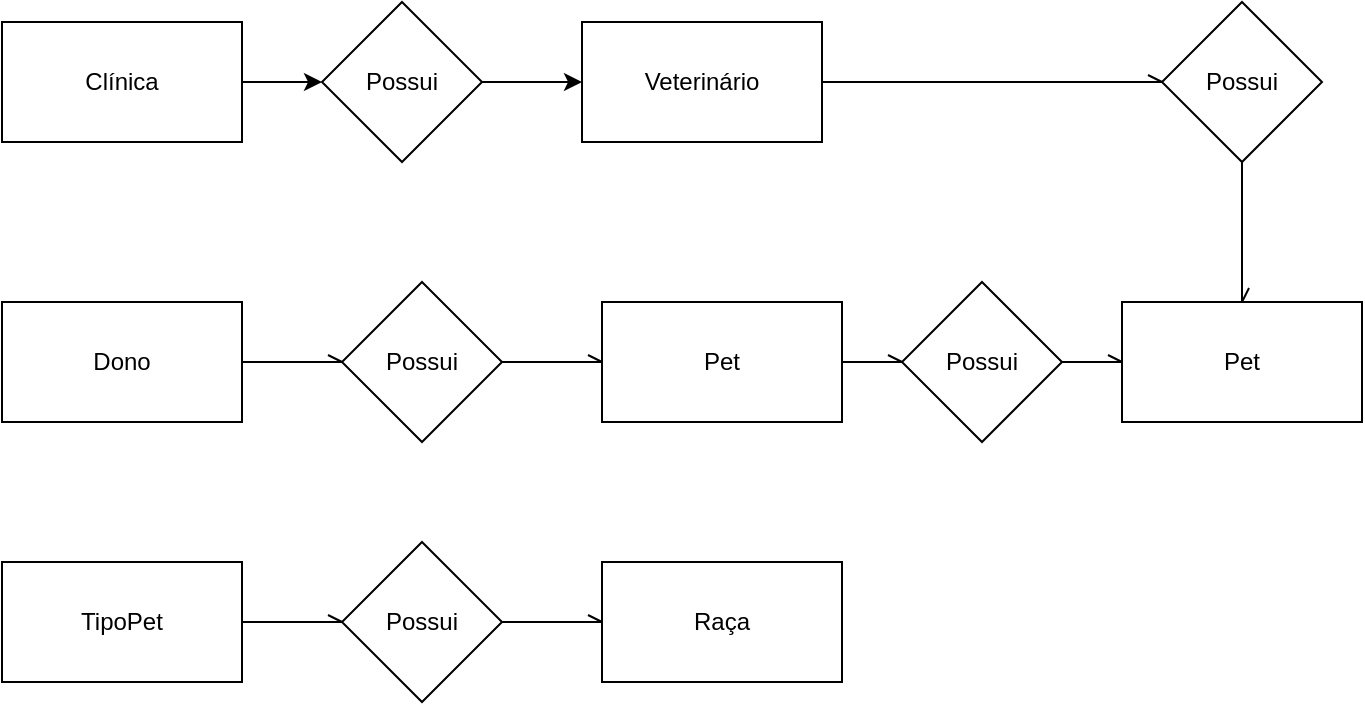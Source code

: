 <mxfile version="12.5.8" type="device"><diagram id="WfsMaupHnYB-WsJmsKbq" name="Page-1"><mxGraphModel dx="1038" dy="580" grid="1" gridSize="10" guides="1" tooltips="1" connect="1" arrows="1" fold="1" page="1" pageScale="1" pageWidth="827" pageHeight="1169" math="0" shadow="0"><root><mxCell id="0"/><mxCell id="1" parent="0"/><mxCell id="CM5GFLbZZZmf7fQh5HKW-3" style="edgeStyle=orthogonalEdgeStyle;rounded=0;orthogonalLoop=1;jettySize=auto;html=1;" edge="1" parent="1" source="CM5GFLbZZZmf7fQh5HKW-1" target="CM5GFLbZZZmf7fQh5HKW-2"><mxGeometry relative="1" as="geometry"/></mxCell><mxCell id="CM5GFLbZZZmf7fQh5HKW-1" value="Clínica" style="rounded=0;whiteSpace=wrap;html=1;" vertex="1" parent="1"><mxGeometry x="100" y="90" width="120" height="60" as="geometry"/></mxCell><mxCell id="CM5GFLbZZZmf7fQh5HKW-14" style="edgeStyle=orthogonalEdgeStyle;rounded=0;orthogonalLoop=1;jettySize=auto;html=1;strokeColor=none;" edge="1" parent="1" source="CM5GFLbZZZmf7fQh5HKW-2" target="CM5GFLbZZZmf7fQh5HKW-4"><mxGeometry relative="1" as="geometry"/></mxCell><mxCell id="CM5GFLbZZZmf7fQh5HKW-15" style="edgeStyle=orthogonalEdgeStyle;rounded=0;orthogonalLoop=1;jettySize=auto;html=1;" edge="1" parent="1" source="CM5GFLbZZZmf7fQh5HKW-2"><mxGeometry relative="1" as="geometry"><mxPoint x="390" y="120" as="targetPoint"/></mxGeometry></mxCell><mxCell id="CM5GFLbZZZmf7fQh5HKW-24" value="" style="edgeStyle=orthogonalEdgeStyle;rounded=0;orthogonalLoop=1;jettySize=auto;html=1;jumpStyle=arc;endArrow=openAsync;endFill=0;strokeColor=none;" edge="1" parent="1" source="CM5GFLbZZZmf7fQh5HKW-2" target="CM5GFLbZZZmf7fQh5HKW-4"><mxGeometry relative="1" as="geometry"/></mxCell><mxCell id="CM5GFLbZZZmf7fQh5HKW-2" value="Possui" style="rhombus;whiteSpace=wrap;html=1;" vertex="1" parent="1"><mxGeometry x="260" y="80" width="80" height="80" as="geometry"/></mxCell><mxCell id="CM5GFLbZZZmf7fQh5HKW-32" style="edgeStyle=orthogonalEdgeStyle;rounded=0;jumpStyle=arc;orthogonalLoop=1;jettySize=auto;html=1;entryX=0;entryY=0.5;entryDx=0;entryDy=0;endArrow=openAsync;endFill=0;strokeColor=#000000;" edge="1" parent="1" source="CM5GFLbZZZmf7fQh5HKW-4" target="CM5GFLbZZZmf7fQh5HKW-29"><mxGeometry relative="1" as="geometry"/></mxCell><mxCell id="CM5GFLbZZZmf7fQh5HKW-4" value="Veterinário" style="rounded=0;whiteSpace=wrap;html=1;" vertex="1" parent="1"><mxGeometry x="390" y="90" width="120" height="60" as="geometry"/></mxCell><mxCell id="CM5GFLbZZZmf7fQh5HKW-10" value="Raça" style="rounded=0;whiteSpace=wrap;html=1;" vertex="1" parent="1"><mxGeometry x="400" y="360" width="120" height="60" as="geometry"/></mxCell><mxCell id="CM5GFLbZZZmf7fQh5HKW-27" style="edgeStyle=orthogonalEdgeStyle;rounded=0;jumpStyle=arc;orthogonalLoop=1;jettySize=auto;html=1;entryX=0;entryY=0.5;entryDx=0;entryDy=0;endArrow=openAsync;endFill=0;strokeColor=#000000;" edge="1" parent="1" source="CM5GFLbZZZmf7fQh5HKW-16" target="CM5GFLbZZZmf7fQh5HKW-17"><mxGeometry relative="1" as="geometry"/></mxCell><mxCell id="CM5GFLbZZZmf7fQh5HKW-16" value="TipoPet" style="rounded=0;whiteSpace=wrap;html=1;" vertex="1" parent="1"><mxGeometry x="100" y="360" width="120" height="60" as="geometry"/></mxCell><mxCell id="CM5GFLbZZZmf7fQh5HKW-28" style="edgeStyle=orthogonalEdgeStyle;rounded=0;jumpStyle=arc;orthogonalLoop=1;jettySize=auto;html=1;entryX=0;entryY=0.5;entryDx=0;entryDy=0;endArrow=openAsync;endFill=0;strokeColor=#000000;" edge="1" parent="1" source="CM5GFLbZZZmf7fQh5HKW-17" target="CM5GFLbZZZmf7fQh5HKW-10"><mxGeometry relative="1" as="geometry"/></mxCell><mxCell id="CM5GFLbZZZmf7fQh5HKW-17" value="Possui" style="rhombus;whiteSpace=wrap;html=1;" vertex="1" parent="1"><mxGeometry x="270" y="350" width="80" height="80" as="geometry"/></mxCell><mxCell id="CM5GFLbZZZmf7fQh5HKW-25" style="edgeStyle=orthogonalEdgeStyle;rounded=0;jumpStyle=arc;orthogonalLoop=1;jettySize=auto;html=1;endArrow=openAsync;endFill=0;strokeColor=#000000;" edge="1" parent="1" source="CM5GFLbZZZmf7fQh5HKW-21" target="CM5GFLbZZZmf7fQh5HKW-23"><mxGeometry relative="1" as="geometry"/></mxCell><mxCell id="CM5GFLbZZZmf7fQh5HKW-21" value="Dono" style="rounded=0;whiteSpace=wrap;html=1;" vertex="1" parent="1"><mxGeometry x="100" y="230" width="120" height="60" as="geometry"/></mxCell><mxCell id="CM5GFLbZZZmf7fQh5HKW-34" style="edgeStyle=orthogonalEdgeStyle;rounded=0;jumpStyle=arc;orthogonalLoop=1;jettySize=auto;html=1;entryX=0;entryY=0.5;entryDx=0;entryDy=0;endArrow=openAsync;endFill=0;strokeColor=#000000;" edge="1" parent="1" source="CM5GFLbZZZmf7fQh5HKW-22" target="CM5GFLbZZZmf7fQh5HKW-30"><mxGeometry relative="1" as="geometry"/></mxCell><mxCell id="CM5GFLbZZZmf7fQh5HKW-22" value="Pet&lt;br&gt;" style="rounded=0;whiteSpace=wrap;html=1;" vertex="1" parent="1"><mxGeometry x="400" y="230" width="120" height="60" as="geometry"/></mxCell><mxCell id="CM5GFLbZZZmf7fQh5HKW-26" style="edgeStyle=orthogonalEdgeStyle;rounded=0;jumpStyle=arc;orthogonalLoop=1;jettySize=auto;html=1;endArrow=openAsync;endFill=0;strokeColor=#000000;" edge="1" parent="1" source="CM5GFLbZZZmf7fQh5HKW-23" target="CM5GFLbZZZmf7fQh5HKW-22"><mxGeometry relative="1" as="geometry"/></mxCell><mxCell id="CM5GFLbZZZmf7fQh5HKW-23" value="Possui" style="rhombus;whiteSpace=wrap;html=1;" vertex="1" parent="1"><mxGeometry x="270" y="220" width="80" height="80" as="geometry"/></mxCell><mxCell id="CM5GFLbZZZmf7fQh5HKW-33" style="edgeStyle=orthogonalEdgeStyle;rounded=0;jumpStyle=arc;orthogonalLoop=1;jettySize=auto;html=1;endArrow=openAsync;endFill=0;strokeColor=#000000;" edge="1" parent="1" source="CM5GFLbZZZmf7fQh5HKW-29" target="CM5GFLbZZZmf7fQh5HKW-31"><mxGeometry relative="1" as="geometry"/></mxCell><mxCell id="CM5GFLbZZZmf7fQh5HKW-29" value="Possui" style="rhombus;whiteSpace=wrap;html=1;" vertex="1" parent="1"><mxGeometry x="680" y="80" width="80" height="80" as="geometry"/></mxCell><mxCell id="CM5GFLbZZZmf7fQh5HKW-35" style="edgeStyle=orthogonalEdgeStyle;rounded=0;jumpStyle=arc;orthogonalLoop=1;jettySize=auto;html=1;entryX=0;entryY=0.5;entryDx=0;entryDy=0;endArrow=openAsync;endFill=0;strokeColor=#000000;" edge="1" parent="1" source="CM5GFLbZZZmf7fQh5HKW-30" target="CM5GFLbZZZmf7fQh5HKW-31"><mxGeometry relative="1" as="geometry"/></mxCell><mxCell id="CM5GFLbZZZmf7fQh5HKW-30" value="Possui" style="rhombus;whiteSpace=wrap;html=1;" vertex="1" parent="1"><mxGeometry x="550" y="220" width="80" height="80" as="geometry"/></mxCell><mxCell id="CM5GFLbZZZmf7fQh5HKW-31" value="Pet&lt;br&gt;" style="rounded=0;whiteSpace=wrap;html=1;" vertex="1" parent="1"><mxGeometry x="660" y="230" width="120" height="60" as="geometry"/></mxCell></root></mxGraphModel></diagram></mxfile>
